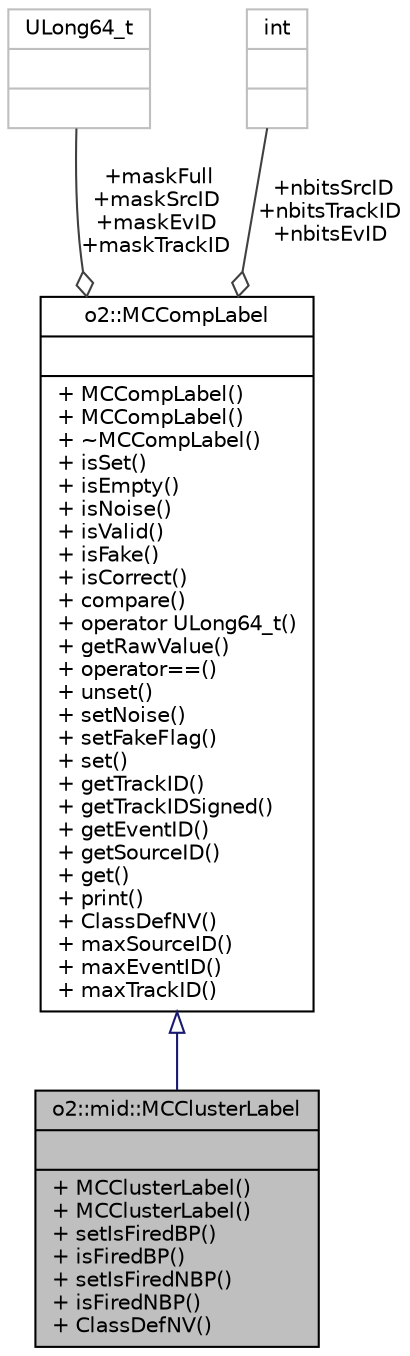 digraph "o2::mid::MCClusterLabel"
{
 // INTERACTIVE_SVG=YES
  bgcolor="transparent";
  edge [fontname="Helvetica",fontsize="10",labelfontname="Helvetica",labelfontsize="10"];
  node [fontname="Helvetica",fontsize="10",shape=record];
  Node2 [label="{o2::mid::MCClusterLabel\n||+ MCClusterLabel()\l+ MCClusterLabel()\l+ setIsFiredBP()\l+ isFiredBP()\l+ setIsFiredNBP()\l+ isFiredNBP()\l+ ClassDefNV()\l}",height=0.2,width=0.4,color="black", fillcolor="grey75", style="filled", fontcolor="black"];
  Node3 -> Node2 [dir="back",color="midnightblue",fontsize="10",style="solid",arrowtail="onormal",fontname="Helvetica"];
  Node3 [label="{o2::MCCompLabel\n||+ MCCompLabel()\l+ MCCompLabel()\l+ ~MCCompLabel()\l+ isSet()\l+ isEmpty()\l+ isNoise()\l+ isValid()\l+ isFake()\l+ isCorrect()\l+ compare()\l+ operator ULong64_t()\l+ getRawValue()\l+ operator==()\l+ unset()\l+ setNoise()\l+ setFakeFlag()\l+ set()\l+ getTrackID()\l+ getTrackIDSigned()\l+ getEventID()\l+ getSourceID()\l+ get()\l+ print()\l+ ClassDefNV()\l+ maxSourceID()\l+ maxEventID()\l+ maxTrackID()\l}",height=0.2,width=0.4,color="black",URL="$de/def/classo2_1_1MCCompLabel.html"];
  Node4 -> Node3 [color="grey25",fontsize="10",style="solid",label=" +maskFull\n+maskSrcID\n+maskEvID\n+maskTrackID" ,arrowhead="odiamond",fontname="Helvetica"];
  Node4 [label="{ULong64_t\n||}",height=0.2,width=0.4,color="grey75"];
  Node5 -> Node3 [color="grey25",fontsize="10",style="solid",label=" +nbitsSrcID\n+nbitsTrackID\n+nbitsEvID" ,arrowhead="odiamond",fontname="Helvetica"];
  Node5 [label="{int\n||}",height=0.2,width=0.4,color="grey75"];
}
